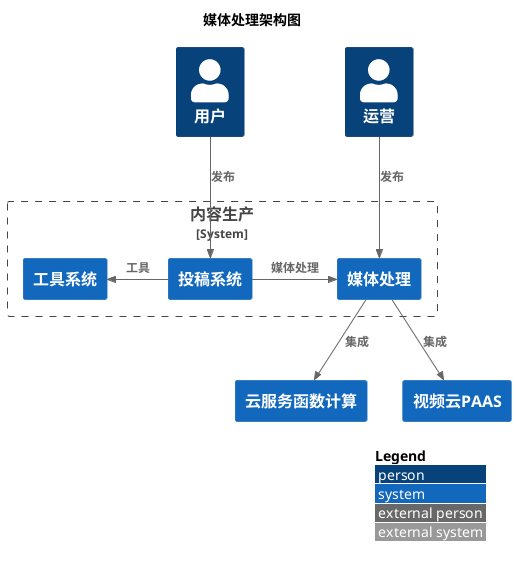 @startuml
!include <C4/C4_Context>
LAYOUT_WITH_LEGEND()

title 媒体处理架构图

Person(user, "用户")
Person(user1, "运营")
System("fun","云服务函数计算")
System("videoPaas","视频云PAAS")

System_Boundary(contentProduction, "内容生产"){
     System(media_process, "媒体处理")
     System(post, "投稿系统")
     System(postTool, "工具系统")
     Rel_R(post, media_process, "媒体处理")
     Rel_L(post, postTool, "工具")
}
Rel(user,post,"发布")
Rel(user1,media_process,"发布")
Rel(media_process,fun,"集成")
Rel(media_process,videoPaas,"集成")

@enduml